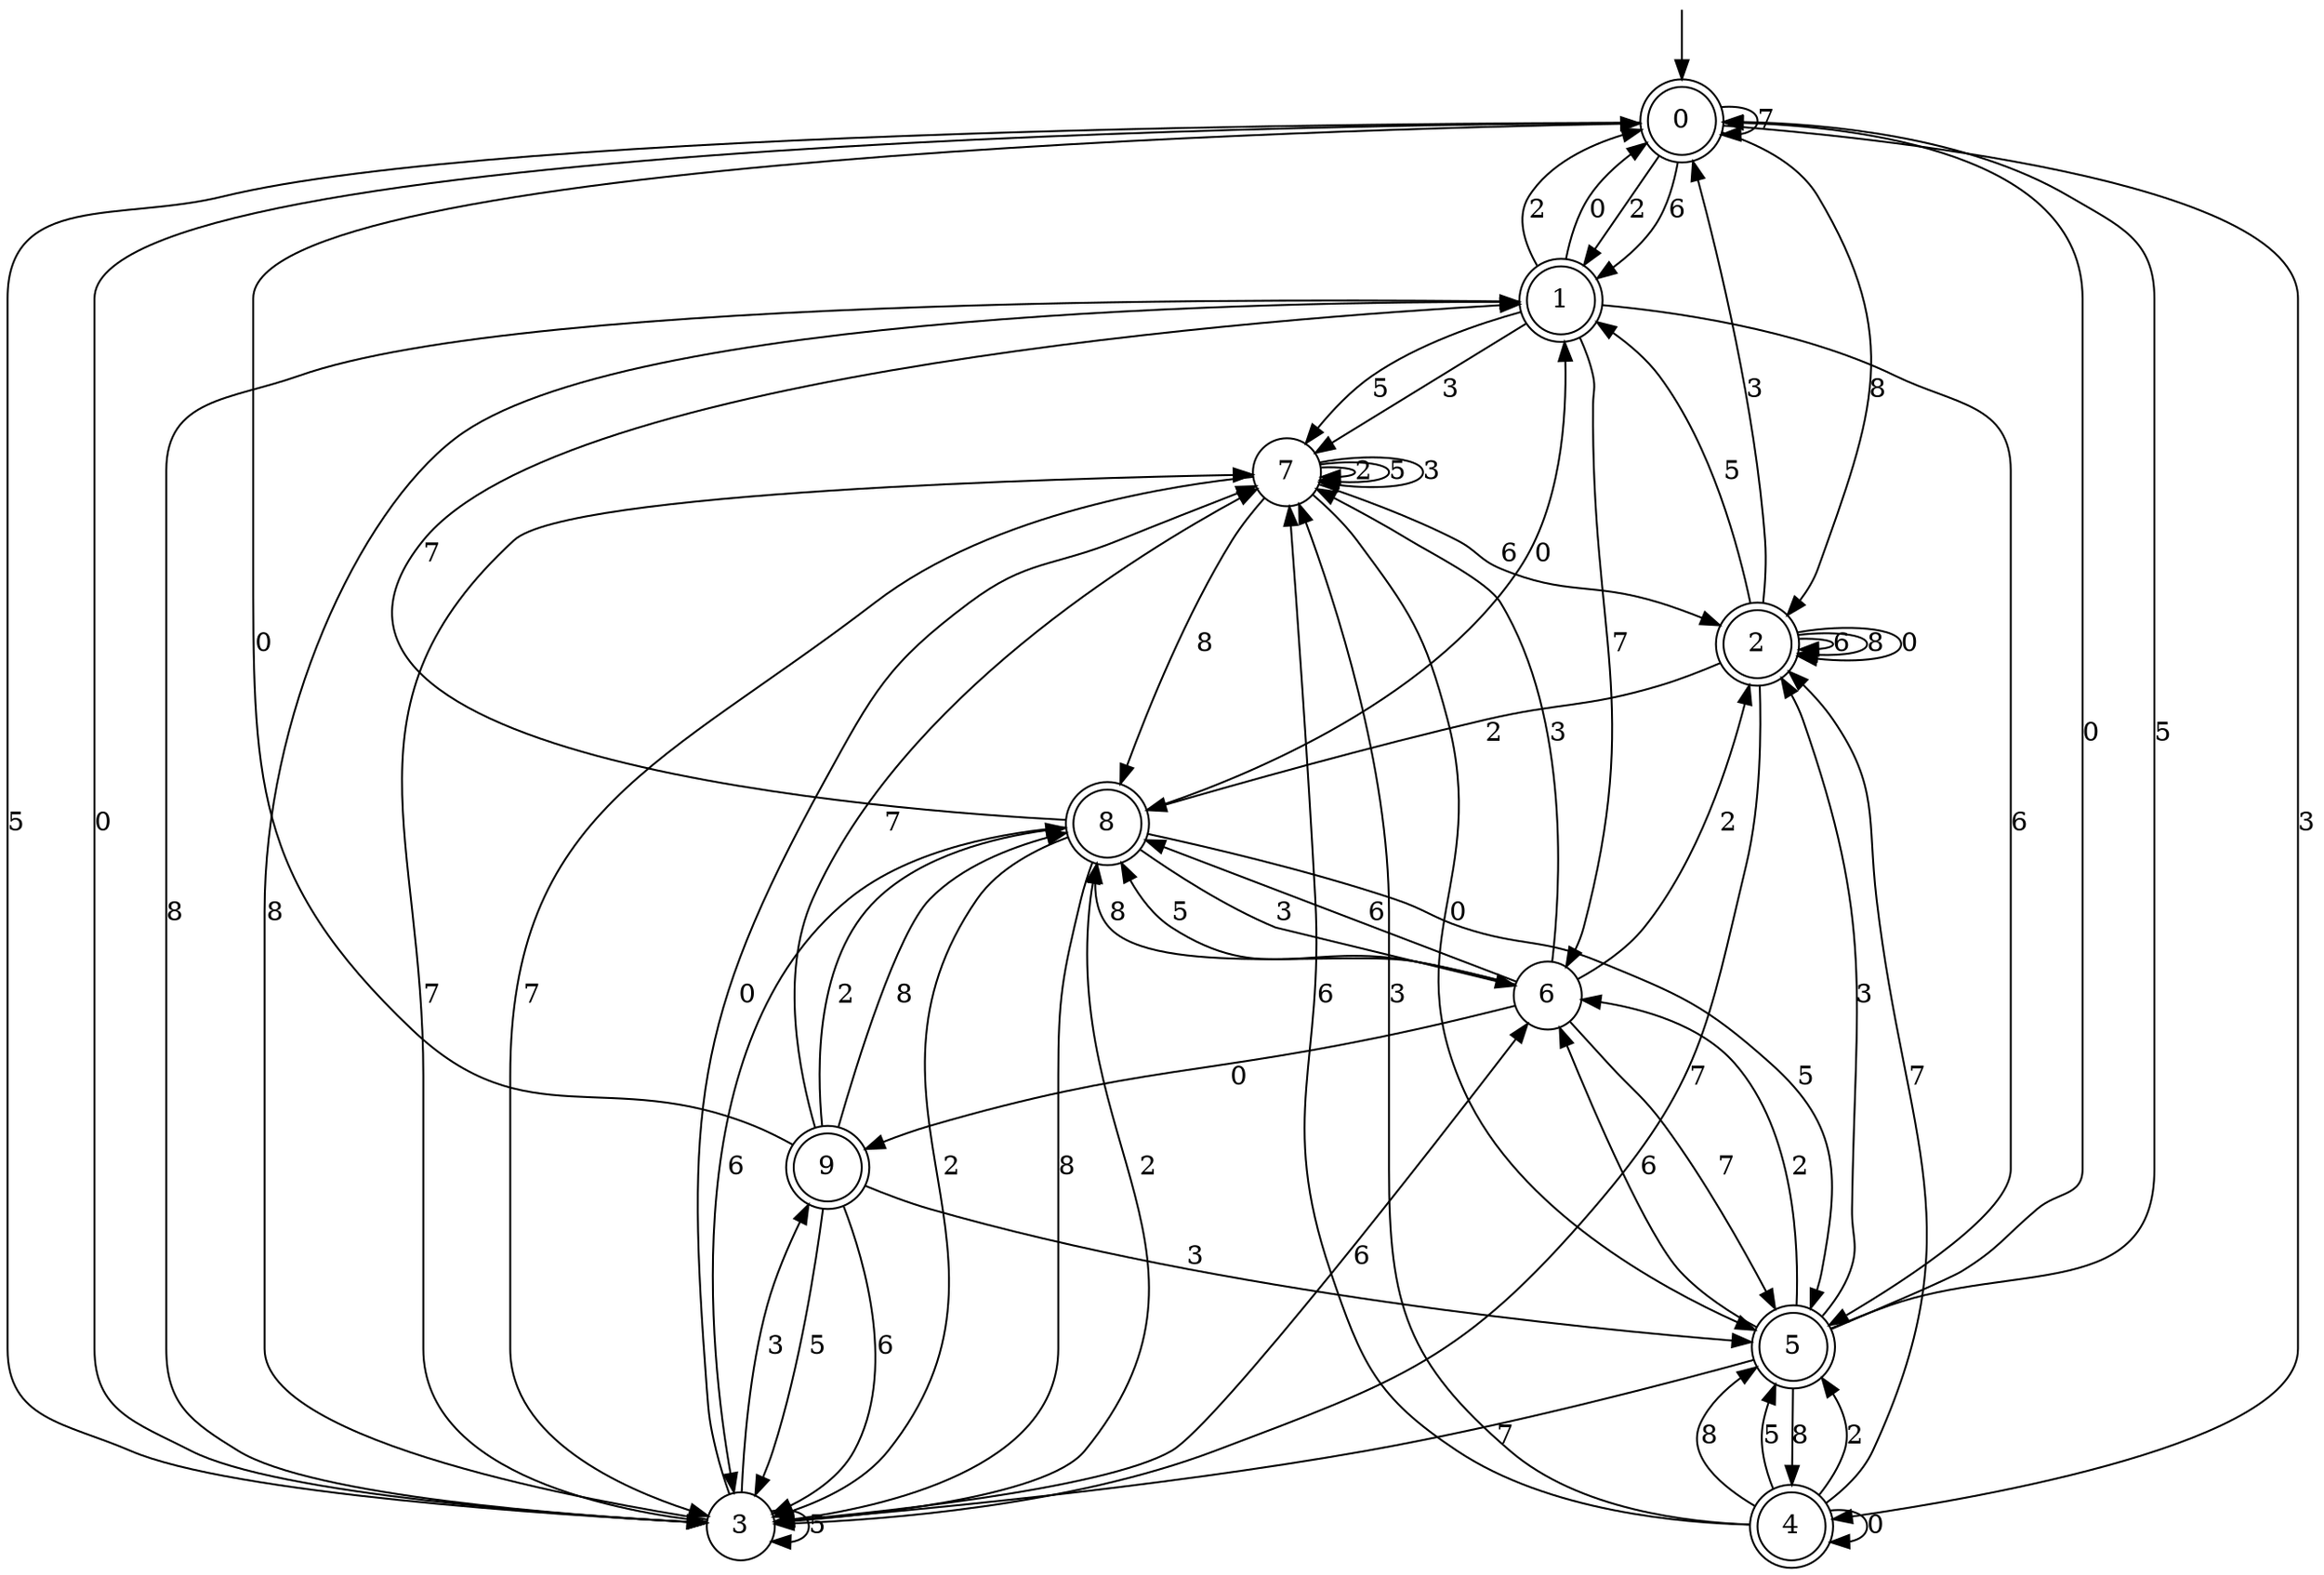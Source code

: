 digraph g {

	s0 [shape="doublecircle" label="0"];
	s1 [shape="doublecircle" label="1"];
	s2 [shape="doublecircle" label="2"];
	s3 [shape="circle" label="3"];
	s4 [shape="doublecircle" label="4"];
	s5 [shape="doublecircle" label="5"];
	s6 [shape="circle" label="6"];
	s7 [shape="circle" label="7"];
	s8 [shape="doublecircle" label="8"];
	s9 [shape="doublecircle" label="9"];
	s0 -> s1 [label="2"];
	s0 -> s1 [label="6"];
	s0 -> s2 [label="8"];
	s0 -> s3 [label="0"];
	s0 -> s0 [label="7"];
	s0 -> s3 [label="5"];
	s0 -> s4 [label="3"];
	s1 -> s0 [label="2"];
	s1 -> s5 [label="6"];
	s1 -> s3 [label="8"];
	s1 -> s0 [label="0"];
	s1 -> s6 [label="7"];
	s1 -> s7 [label="5"];
	s1 -> s7 [label="3"];
	s2 -> s8 [label="2"];
	s2 -> s2 [label="6"];
	s2 -> s2 [label="8"];
	s2 -> s2 [label="0"];
	s2 -> s3 [label="7"];
	s2 -> s1 [label="5"];
	s2 -> s0 [label="3"];
	s3 -> s8 [label="2"];
	s3 -> s6 [label="6"];
	s3 -> s1 [label="8"];
	s3 -> s7 [label="0"];
	s3 -> s7 [label="7"];
	s3 -> s3 [label="5"];
	s3 -> s9 [label="3"];
	s4 -> s5 [label="2"];
	s4 -> s7 [label="6"];
	s4 -> s5 [label="8"];
	s4 -> s4 [label="0"];
	s4 -> s2 [label="7"];
	s4 -> s5 [label="5"];
	s4 -> s7 [label="3"];
	s5 -> s6 [label="2"];
	s5 -> s6 [label="6"];
	s5 -> s4 [label="8"];
	s5 -> s0 [label="0"];
	s5 -> s3 [label="7"];
	s5 -> s0 [label="5"];
	s5 -> s2 [label="3"];
	s6 -> s2 [label="2"];
	s6 -> s8 [label="6"];
	s6 -> s8 [label="8"];
	s6 -> s9 [label="0"];
	s6 -> s5 [label="7"];
	s6 -> s8 [label="5"];
	s6 -> s7 [label="3"];
	s7 -> s7 [label="2"];
	s7 -> s2 [label="6"];
	s7 -> s8 [label="8"];
	s7 -> s5 [label="0"];
	s7 -> s3 [label="7"];
	s7 -> s7 [label="5"];
	s7 -> s7 [label="3"];
	s8 -> s3 [label="2"];
	s8 -> s3 [label="6"];
	s8 -> s3 [label="8"];
	s8 -> s1 [label="0"];
	s8 -> s1 [label="7"];
	s8 -> s5 [label="5"];
	s8 -> s6 [label="3"];
	s9 -> s8 [label="2"];
	s9 -> s3 [label="6"];
	s9 -> s8 [label="8"];
	s9 -> s0 [label="0"];
	s9 -> s7 [label="7"];
	s9 -> s3 [label="5"];
	s9 -> s5 [label="3"];

__start0 [label="" shape="none" width="0" height="0"];
__start0 -> s0;

}
